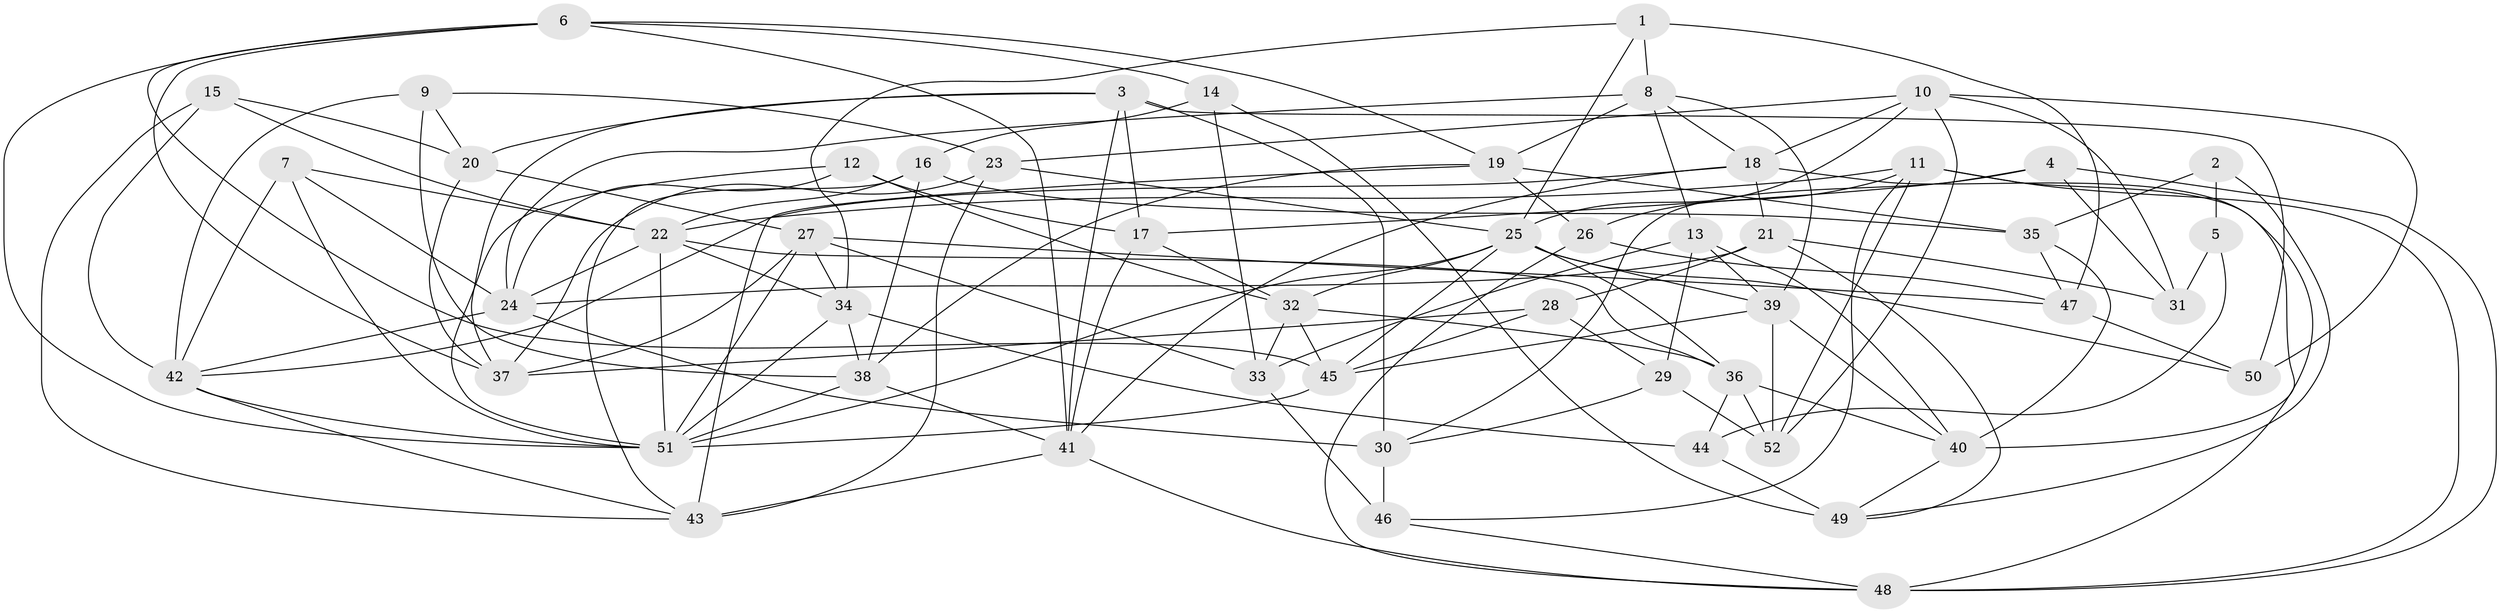 // original degree distribution, {4: 1.0}
// Generated by graph-tools (version 1.1) at 2025/03/03/09/25 03:03:09]
// undirected, 52 vertices, 139 edges
graph export_dot {
graph [start="1"]
  node [color=gray90,style=filled];
  1;
  2;
  3;
  4;
  5;
  6;
  7;
  8;
  9;
  10;
  11;
  12;
  13;
  14;
  15;
  16;
  17;
  18;
  19;
  20;
  21;
  22;
  23;
  24;
  25;
  26;
  27;
  28;
  29;
  30;
  31;
  32;
  33;
  34;
  35;
  36;
  37;
  38;
  39;
  40;
  41;
  42;
  43;
  44;
  45;
  46;
  47;
  48;
  49;
  50;
  51;
  52;
  1 -- 8 [weight=1.0];
  1 -- 25 [weight=1.0];
  1 -- 34 [weight=1.0];
  1 -- 47 [weight=1.0];
  2 -- 5 [weight=2.0];
  2 -- 35 [weight=1.0];
  2 -- 49 [weight=1.0];
  3 -- 17 [weight=1.0];
  3 -- 20 [weight=1.0];
  3 -- 30 [weight=1.0];
  3 -- 37 [weight=1.0];
  3 -- 41 [weight=1.0];
  3 -- 50 [weight=1.0];
  4 -- 17 [weight=1.0];
  4 -- 30 [weight=1.0];
  4 -- 31 [weight=1.0];
  4 -- 48 [weight=1.0];
  5 -- 31 [weight=3.0];
  5 -- 44 [weight=1.0];
  6 -- 14 [weight=1.0];
  6 -- 19 [weight=1.0];
  6 -- 37 [weight=1.0];
  6 -- 41 [weight=1.0];
  6 -- 45 [weight=1.0];
  6 -- 51 [weight=1.0];
  7 -- 22 [weight=1.0];
  7 -- 24 [weight=1.0];
  7 -- 42 [weight=1.0];
  7 -- 51 [weight=1.0];
  8 -- 13 [weight=1.0];
  8 -- 18 [weight=1.0];
  8 -- 19 [weight=1.0];
  8 -- 24 [weight=1.0];
  8 -- 39 [weight=1.0];
  9 -- 20 [weight=1.0];
  9 -- 23 [weight=1.0];
  9 -- 38 [weight=1.0];
  9 -- 42 [weight=1.0];
  10 -- 18 [weight=1.0];
  10 -- 23 [weight=1.0];
  10 -- 25 [weight=1.0];
  10 -- 31 [weight=1.0];
  10 -- 50 [weight=1.0];
  10 -- 52 [weight=1.0];
  11 -- 22 [weight=1.0];
  11 -- 26 [weight=1.0];
  11 -- 40 [weight=1.0];
  11 -- 46 [weight=1.0];
  11 -- 48 [weight=1.0];
  11 -- 52 [weight=1.0];
  12 -- 17 [weight=1.0];
  12 -- 24 [weight=1.0];
  12 -- 32 [weight=1.0];
  12 -- 51 [weight=1.0];
  13 -- 29 [weight=2.0];
  13 -- 33 [weight=1.0];
  13 -- 39 [weight=1.0];
  13 -- 40 [weight=1.0];
  14 -- 16 [weight=2.0];
  14 -- 33 [weight=1.0];
  14 -- 49 [weight=2.0];
  15 -- 20 [weight=2.0];
  15 -- 22 [weight=1.0];
  15 -- 42 [weight=2.0];
  15 -- 43 [weight=1.0];
  16 -- 22 [weight=1.0];
  16 -- 35 [weight=1.0];
  16 -- 38 [weight=1.0];
  16 -- 43 [weight=1.0];
  17 -- 32 [weight=1.0];
  17 -- 41 [weight=2.0];
  18 -- 21 [weight=1.0];
  18 -- 41 [weight=1.0];
  18 -- 42 [weight=1.0];
  18 -- 48 [weight=1.0];
  19 -- 26 [weight=1.0];
  19 -- 35 [weight=1.0];
  19 -- 38 [weight=1.0];
  19 -- 43 [weight=1.0];
  20 -- 27 [weight=1.0];
  20 -- 37 [weight=1.0];
  21 -- 24 [weight=2.0];
  21 -- 28 [weight=1.0];
  21 -- 31 [weight=1.0];
  21 -- 49 [weight=1.0];
  22 -- 24 [weight=1.0];
  22 -- 34 [weight=1.0];
  22 -- 36 [weight=1.0];
  22 -- 51 [weight=1.0];
  23 -- 25 [weight=2.0];
  23 -- 37 [weight=1.0];
  23 -- 43 [weight=1.0];
  24 -- 30 [weight=1.0];
  24 -- 42 [weight=1.0];
  25 -- 32 [weight=1.0];
  25 -- 36 [weight=1.0];
  25 -- 39 [weight=1.0];
  25 -- 45 [weight=1.0];
  25 -- 50 [weight=1.0];
  25 -- 51 [weight=1.0];
  26 -- 47 [weight=1.0];
  26 -- 48 [weight=1.0];
  27 -- 33 [weight=1.0];
  27 -- 34 [weight=1.0];
  27 -- 37 [weight=1.0];
  27 -- 47 [weight=1.0];
  27 -- 51 [weight=1.0];
  28 -- 29 [weight=1.0];
  28 -- 37 [weight=1.0];
  28 -- 45 [weight=1.0];
  29 -- 30 [weight=1.0];
  29 -- 52 [weight=2.0];
  30 -- 46 [weight=2.0];
  32 -- 33 [weight=1.0];
  32 -- 36 [weight=1.0];
  32 -- 45 [weight=1.0];
  33 -- 46 [weight=2.0];
  34 -- 38 [weight=1.0];
  34 -- 44 [weight=1.0];
  34 -- 51 [weight=1.0];
  35 -- 40 [weight=1.0];
  35 -- 47 [weight=2.0];
  36 -- 40 [weight=1.0];
  36 -- 44 [weight=1.0];
  36 -- 52 [weight=1.0];
  38 -- 41 [weight=1.0];
  38 -- 51 [weight=1.0];
  39 -- 40 [weight=1.0];
  39 -- 45 [weight=1.0];
  39 -- 52 [weight=1.0];
  40 -- 49 [weight=1.0];
  41 -- 43 [weight=1.0];
  41 -- 48 [weight=1.0];
  42 -- 43 [weight=1.0];
  42 -- 51 [weight=1.0];
  44 -- 49 [weight=1.0];
  45 -- 51 [weight=1.0];
  46 -- 48 [weight=1.0];
  47 -- 50 [weight=1.0];
}
